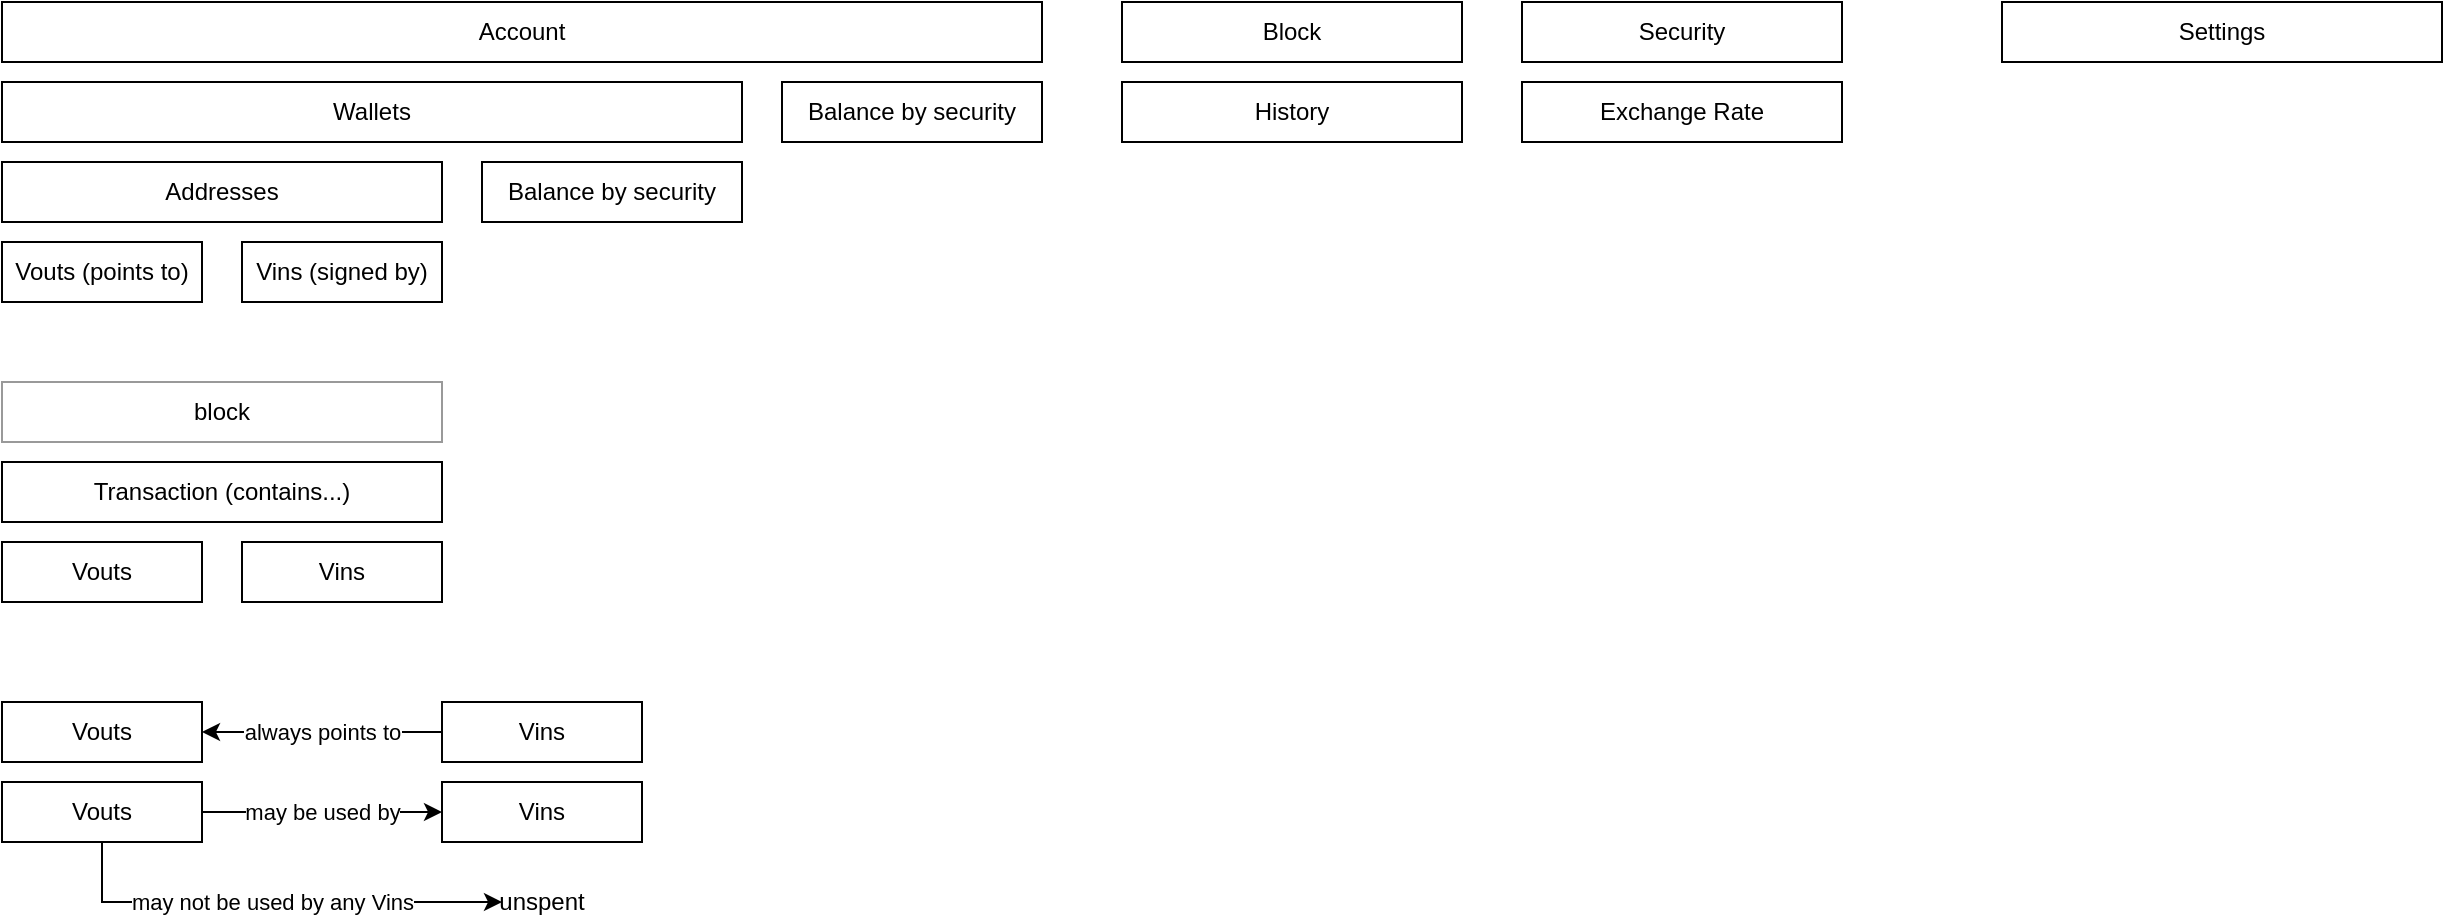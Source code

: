 <mxfile>
    <diagram id="Tt2Mw6sH7wFppCwXUsXx" name="Page-1">
        <mxGraphModel dx="874" dy="616" grid="1" gridSize="10" guides="1" tooltips="1" connect="1" arrows="1" fold="1" page="1" pageScale="1" pageWidth="850" pageHeight="1100" math="0" shadow="0">
            <root>
                <mxCell id="0"/>
                <mxCell id="1" parent="0"/>
                <mxCell id="2" value="Account" style="rounded=0;whiteSpace=wrap;html=1;" parent="1" vertex="1">
                    <mxGeometry x="40" y="10" width="520" height="30" as="geometry"/>
                </mxCell>
                <mxCell id="3" value="Wallets" style="rounded=0;whiteSpace=wrap;html=1;" parent="1" vertex="1">
                    <mxGeometry x="40" y="50" width="370" height="30" as="geometry"/>
                </mxCell>
                <mxCell id="4" value="Addresses" style="rounded=0;whiteSpace=wrap;html=1;" parent="1" vertex="1">
                    <mxGeometry x="40" y="90" width="220" height="30" as="geometry"/>
                </mxCell>
                <mxCell id="5" value="Vouts (points to)" style="rounded=0;whiteSpace=wrap;html=1;" parent="1" vertex="1">
                    <mxGeometry x="40" y="130" width="100" height="30" as="geometry"/>
                </mxCell>
                <mxCell id="8" value="Balance by security" style="rounded=0;whiteSpace=wrap;html=1;" parent="1" vertex="1">
                    <mxGeometry x="430" y="50" width="130" height="30" as="geometry"/>
                </mxCell>
                <mxCell id="11" value="Balance by security" style="rounded=0;whiteSpace=wrap;html=1;" parent="1" vertex="1">
                    <mxGeometry x="280" y="90" width="130" height="30" as="geometry"/>
                </mxCell>
                <mxCell id="12" value="Block" style="rounded=0;whiteSpace=wrap;html=1;" parent="1" vertex="1">
                    <mxGeometry x="600" y="10" width="170" height="30" as="geometry"/>
                </mxCell>
                <mxCell id="13" value="History" style="rounded=0;whiteSpace=wrap;html=1;" parent="1" vertex="1">
                    <mxGeometry x="600" y="50" width="170" height="30" as="geometry"/>
                </mxCell>
                <mxCell id="18" value="Security" style="rounded=0;whiteSpace=wrap;html=1;" parent="1" vertex="1">
                    <mxGeometry x="800" y="10" width="160" height="30" as="geometry"/>
                </mxCell>
                <mxCell id="19" value="Exchange Rate" style="rounded=0;whiteSpace=wrap;html=1;" parent="1" vertex="1">
                    <mxGeometry x="800" y="50" width="160" height="30" as="geometry"/>
                </mxCell>
                <mxCell id="20" value="Settings" style="rounded=0;whiteSpace=wrap;html=1;" parent="1" vertex="1">
                    <mxGeometry x="1040" y="10" width="220" height="30" as="geometry"/>
                </mxCell>
                <mxCell id="21" value="Vins (signed by)" style="rounded=0;whiteSpace=wrap;html=1;" parent="1" vertex="1">
                    <mxGeometry x="160" y="130" width="100" height="30" as="geometry"/>
                </mxCell>
                <mxCell id="22" value="Vouts" style="rounded=0;whiteSpace=wrap;html=1;" parent="1" vertex="1">
                    <mxGeometry x="40" y="280" width="100" height="30" as="geometry"/>
                </mxCell>
                <mxCell id="23" value="Vins" style="rounded=0;whiteSpace=wrap;html=1;" parent="1" vertex="1">
                    <mxGeometry x="160" y="280" width="100" height="30" as="geometry"/>
                </mxCell>
                <mxCell id="24" value="Transaction (contains...)" style="rounded=0;whiteSpace=wrap;html=1;" parent="1" vertex="1">
                    <mxGeometry x="40" y="240" width="220" height="30" as="geometry"/>
                </mxCell>
                <mxCell id="28" value="always points to" style="edgeStyle=orthogonalEdgeStyle;rounded=0;orthogonalLoop=1;jettySize=auto;html=1;" parent="1" source="25" target="26" edge="1">
                    <mxGeometry relative="1" as="geometry"/>
                </mxCell>
                <mxCell id="25" value="Vins" style="rounded=0;whiteSpace=wrap;html=1;" parent="1" vertex="1">
                    <mxGeometry x="260" y="360" width="100" height="30" as="geometry"/>
                </mxCell>
                <mxCell id="26" value="Vouts" style="rounded=0;whiteSpace=wrap;html=1;" parent="1" vertex="1">
                    <mxGeometry x="40" y="360" width="100" height="30" as="geometry"/>
                </mxCell>
                <mxCell id="33" value="Vins" style="rounded=0;whiteSpace=wrap;html=1;" parent="1" vertex="1">
                    <mxGeometry x="260" y="400" width="100" height="30" as="geometry"/>
                </mxCell>
                <mxCell id="35" value="may be used by" style="edgeStyle=orthogonalEdgeStyle;rounded=0;orthogonalLoop=1;jettySize=auto;html=1;" parent="1" source="34" target="33" edge="1">
                    <mxGeometry relative="1" as="geometry"/>
                </mxCell>
                <mxCell id="36" value="may not be used by any Vins" style="edgeStyle=orthogonalEdgeStyle;rounded=0;orthogonalLoop=1;jettySize=auto;html=1;entryX=0;entryY=0.5;entryDx=0;entryDy=0;" parent="1" source="34" target="39" edge="1">
                    <mxGeometry relative="1" as="geometry">
                        <mxPoint x="290" y="460" as="targetPoint"/>
                        <Array as="points">
                            <mxPoint x="90" y="460"/>
                        </Array>
                    </mxGeometry>
                </mxCell>
                <mxCell id="34" value="Vouts" style="rounded=0;whiteSpace=wrap;html=1;" parent="1" vertex="1">
                    <mxGeometry x="40" y="400" width="100" height="30" as="geometry"/>
                </mxCell>
                <mxCell id="39" value="unspent" style="text;html=1;strokeColor=none;fillColor=none;align=center;verticalAlign=middle;whiteSpace=wrap;rounded=0;" parent="1" vertex="1">
                    <mxGeometry x="290" y="450" width="40" height="20" as="geometry"/>
                </mxCell>
                <mxCell id="41" value="block" style="rounded=0;whiteSpace=wrap;html=1;strokeColor=#999999;" vertex="1" parent="1">
                    <mxGeometry x="40" y="200" width="220" height="30" as="geometry"/>
                </mxCell>
            </root>
        </mxGraphModel>
    </diagram>
</mxfile>